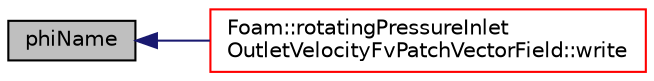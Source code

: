 digraph "phiName"
{
  bgcolor="transparent";
  edge [fontname="Helvetica",fontsize="10",labelfontname="Helvetica",labelfontsize="10"];
  node [fontname="Helvetica",fontsize="10",shape=record];
  rankdir="LR";
  Node1 [label="phiName",height=0.2,width=0.4,color="black", fillcolor="grey75", style="filled", fontcolor="black"];
  Node1 -> Node2 [dir="back",color="midnightblue",fontsize="10",style="solid",fontname="Helvetica"];
  Node2 [label="Foam::rotatingPressureInlet\lOutletVelocityFvPatchVectorField::write",height=0.2,width=0.4,color="red",URL="$a02286.html#a0941061ad5a26be83b4107d05750ace6",tooltip="Write. "];
}
